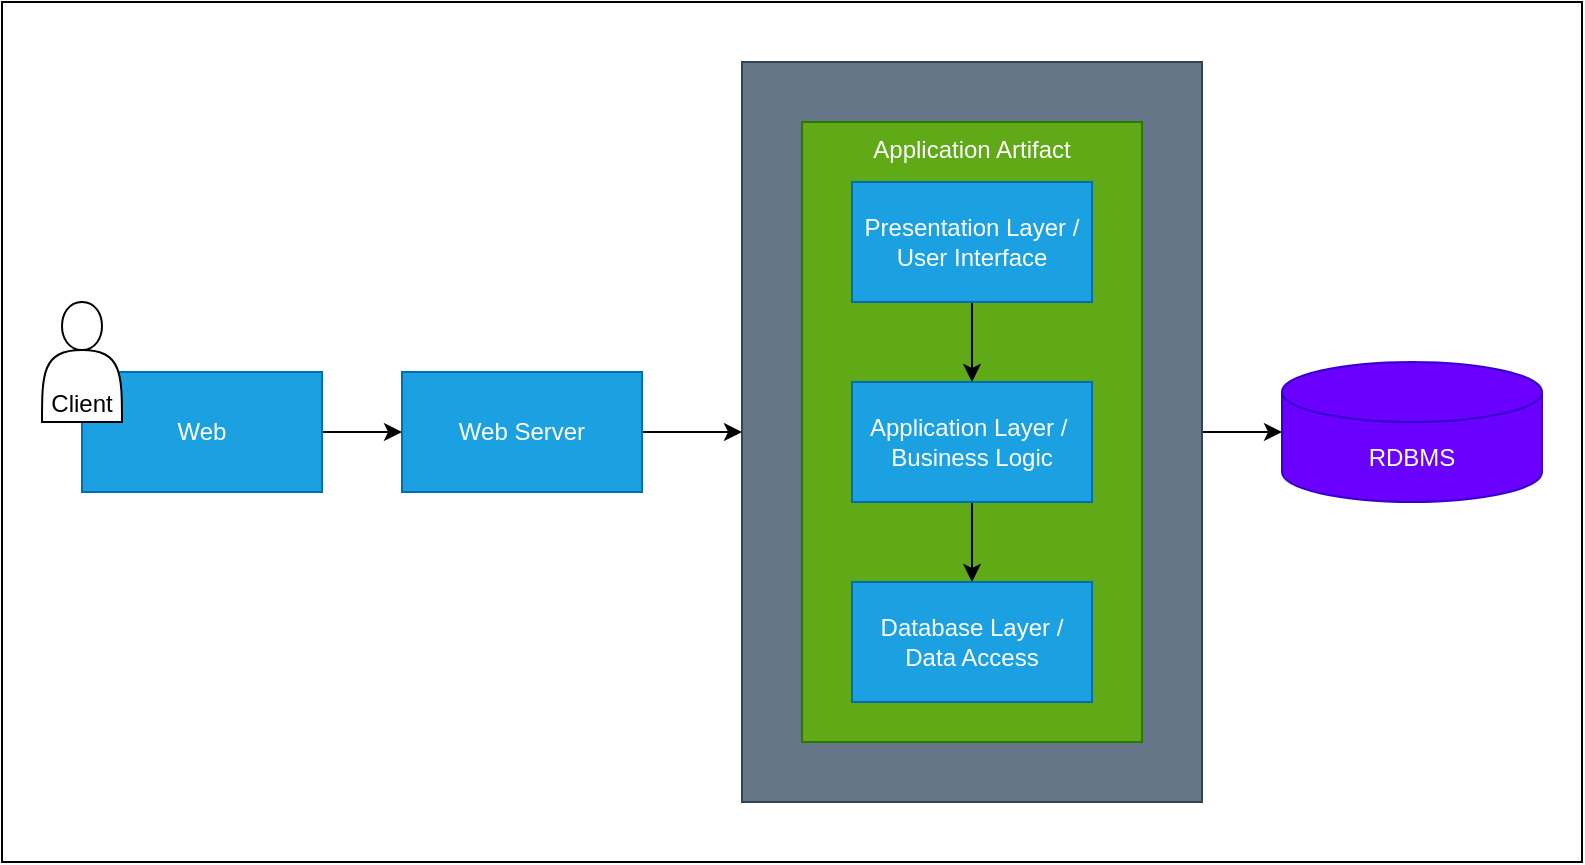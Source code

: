 <mxfile>
    <diagram id="4AYgkXvbfbfeba69eegw" name="Page-1">
        <mxGraphModel dx="1722" dy="1393" grid="1" gridSize="10" guides="1" tooltips="1" connect="1" arrows="1" fold="1" page="1" pageScale="1" pageWidth="850" pageHeight="1100" math="0" shadow="0">
            <root>
                <mxCell id="0"/>
                <mxCell id="1" parent="0"/>
                <mxCell id="17" value="" style="whiteSpace=wrap;html=1;" vertex="1" parent="1">
                    <mxGeometry x="-120" y="160" width="790" height="430" as="geometry"/>
                </mxCell>
                <mxCell id="16" style="edgeStyle=none;html=1;entryX=0;entryY=0.5;entryDx=0;entryDy=0;entryPerimeter=0;" edge="1" parent="1" source="2" target="10">
                    <mxGeometry relative="1" as="geometry"/>
                </mxCell>
                <mxCell id="2" value="" style="whiteSpace=wrap;html=1;fillColor=#647687;fontColor=#ffffff;strokeColor=#314354;" vertex="1" parent="1">
                    <mxGeometry x="250" y="190" width="230" height="370" as="geometry"/>
                </mxCell>
                <mxCell id="4" value="Application Artifact" style="whiteSpace=wrap;html=1;verticalAlign=top;fillColor=#60a917;fontColor=#ffffff;strokeColor=#2D7600;" vertex="1" parent="1">
                    <mxGeometry x="280" y="220" width="170" height="310" as="geometry"/>
                </mxCell>
                <mxCell id="5" style="edgeStyle=none;html=1;" edge="1" parent="1" source="6" target="8">
                    <mxGeometry relative="1" as="geometry"/>
                </mxCell>
                <mxCell id="6" value="Presentation Layer / User Interface" style="whiteSpace=wrap;html=1;fillColor=#1ba1e2;fontColor=#ffffff;strokeColor=#006EAF;" vertex="1" parent="1">
                    <mxGeometry x="305" y="250" width="120" height="60" as="geometry"/>
                </mxCell>
                <mxCell id="7" style="edgeStyle=none;html=1;entryX=0.5;entryY=0;entryDx=0;entryDy=0;" edge="1" parent="1" source="8" target="9">
                    <mxGeometry relative="1" as="geometry"/>
                </mxCell>
                <mxCell id="8" value="Application Layer /&amp;nbsp;&lt;br&gt;Business Logic" style="whiteSpace=wrap;html=1;fillColor=#1ba1e2;fontColor=#ffffff;strokeColor=#006EAF;" vertex="1" parent="1">
                    <mxGeometry x="305" y="350" width="120" height="60" as="geometry"/>
                </mxCell>
                <mxCell id="9" value="Database Layer / Data Access" style="whiteSpace=wrap;html=1;fillColor=#1ba1e2;fontColor=#ffffff;strokeColor=#006EAF;" vertex="1" parent="1">
                    <mxGeometry x="305" y="450" width="120" height="60" as="geometry"/>
                </mxCell>
                <mxCell id="10" value="RDBMS" style="shape=cylinder3;whiteSpace=wrap;html=1;boundedLbl=1;backgroundOutline=1;size=15;fillColor=#6a00ff;fontColor=#ffffff;strokeColor=#3700CC;" vertex="1" parent="1">
                    <mxGeometry x="520" y="340" width="130" height="70" as="geometry"/>
                </mxCell>
                <mxCell id="11" style="edgeStyle=none;html=1;entryX=0;entryY=0.5;entryDx=0;entryDy=0;" edge="1" parent="1" source="12" target="2">
                    <mxGeometry relative="1" as="geometry"/>
                </mxCell>
                <mxCell id="12" value="Web Server" style="whiteSpace=wrap;html=1;fillColor=#1ba1e2;fontColor=#ffffff;strokeColor=#006EAF;" vertex="1" parent="1">
                    <mxGeometry x="80" y="345" width="120" height="60" as="geometry"/>
                </mxCell>
                <mxCell id="13" style="edgeStyle=none;html=1;entryX=0;entryY=0.5;entryDx=0;entryDy=0;" edge="1" parent="1" source="14" target="12">
                    <mxGeometry relative="1" as="geometry"/>
                </mxCell>
                <mxCell id="14" value="Web" style="whiteSpace=wrap;html=1;fillColor=#1ba1e2;fontColor=#ffffff;strokeColor=#006EAF;" vertex="1" parent="1">
                    <mxGeometry x="-80" y="345" width="120" height="60" as="geometry"/>
                </mxCell>
                <mxCell id="15" value="Client" style="shape=actor;whiteSpace=wrap;html=1;verticalAlign=bottom;" vertex="1" parent="1">
                    <mxGeometry x="-100" y="310" width="40" height="60" as="geometry"/>
                </mxCell>
            </root>
        </mxGraphModel>
    </diagram>
</mxfile>